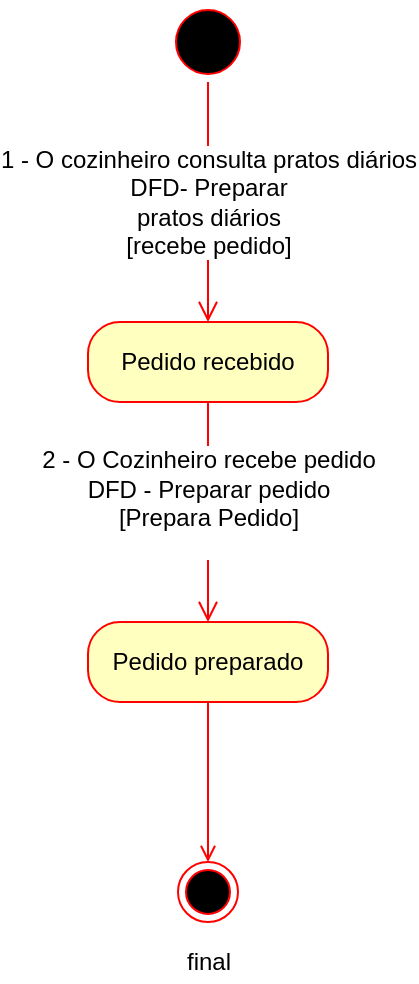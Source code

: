 <mxfile version="13.1.2" type="device"><diagram id="o-cvUVPA7tT5pMGQqmVr" name="Page-1"><mxGraphModel dx="868" dy="482" grid="1" gridSize="10" guides="1" tooltips="1" connect="1" arrows="1" fold="1" page="1" pageScale="1" pageWidth="827" pageHeight="1169" math="0" shadow="0"><root><mxCell id="0"/><mxCell id="1" parent="0"/><mxCell id="poQP72-ywd2An8qY4BWv-1" value="" style="ellipse;html=1;shape=endState;fillColor=#000000;strokeColor=#ff0000;" parent="1" vertex="1"><mxGeometry x="245" y="450" width="30" height="30" as="geometry"/></mxCell><mxCell id="poQP72-ywd2An8qY4BWv-2" value="" style="ellipse;html=1;shape=startState;fillColor=#000000;strokeColor=#ff0000;" parent="1" vertex="1"><mxGeometry x="240" y="20" width="40" height="40" as="geometry"/></mxCell><mxCell id="poQP72-ywd2An8qY4BWv-3" value="" style="edgeStyle=orthogonalEdgeStyle;html=1;verticalAlign=bottom;endArrow=open;endSize=8;strokeColor=#ff0000;" parent="1" source="poQP72-ywd2An8qY4BWv-2" edge="1"><mxGeometry relative="1" as="geometry"><mxPoint x="260" y="180" as="targetPoint"/><Array as="points"><mxPoint x="260" y="130"/></Array></mxGeometry></mxCell><mxCell id="poQP72-ywd2An8qY4BWv-4" value="1 -&amp;nbsp;O cozinheiro consulta pratos diários&lt;br&gt;DFD- Preparar&lt;br&gt;pratos diários&lt;br&gt;[recebe pedido]" style="text;html=1;align=center;verticalAlign=middle;resizable=0;points=[];labelBackgroundColor=#ffffff;" parent="poQP72-ywd2An8qY4BWv-3" vertex="1" connectable="0"><mxGeometry x="1" y="37" relative="1" as="geometry"><mxPoint x="-37" y="-60" as="offset"/></mxGeometry></mxCell><mxCell id="poQP72-ywd2An8qY4BWv-7" value="Pedido recebido" style="rounded=1;whiteSpace=wrap;html=1;arcSize=40;fontColor=#000000;fillColor=#ffffc0;strokeColor=#ff0000;" parent="1" vertex="1"><mxGeometry x="200" y="180" width="120" height="40" as="geometry"/></mxCell><mxCell id="S6fRlHmzqYonGvIQlu3k-4" style="edgeStyle=orthogonalEdgeStyle;rounded=0;orthogonalLoop=1;jettySize=auto;html=1;exitX=0.5;exitY=1;exitDx=0;exitDy=0;entryX=0.5;entryY=0;entryDx=0;entryDy=0;startArrow=none;startFill=0;strokeColor=#FF0000;endArrow=open;endFill=0;" edge="1" parent="1" source="poQP72-ywd2An8qY4BWv-8" target="poQP72-ywd2An8qY4BWv-1"><mxGeometry relative="1" as="geometry"/></mxCell><mxCell id="poQP72-ywd2An8qY4BWv-8" value="Pedido preparado" style="rounded=1;whiteSpace=wrap;html=1;arcSize=40;fontColor=#000000;fillColor=#ffffc0;strokeColor=#ff0000;" parent="1" vertex="1"><mxGeometry x="200" y="330" width="120" height="40" as="geometry"/></mxCell><mxCell id="poQP72-ywd2An8qY4BWv-9" value="" style="edgeStyle=orthogonalEdgeStyle;html=1;verticalAlign=bottom;endArrow=open;endSize=8;strokeColor=#ff0000;" parent="1" edge="1"><mxGeometry relative="1" as="geometry"><mxPoint x="260" y="330" as="targetPoint"/><mxPoint x="260" y="220" as="sourcePoint"/><Array as="points"><mxPoint x="260" y="220"/><mxPoint x="260" y="220"/></Array></mxGeometry></mxCell><mxCell id="poQP72-ywd2An8qY4BWv-15" value="2 -&amp;nbsp;O Cozinheiro recebe pedido&lt;br&gt;DFD - Preparar pedido&lt;br&gt;[Prepara Pedido]&lt;br&gt;&lt;div style=&quot;font-size: 11px&quot;&gt;&lt;br&gt;&lt;/div&gt;" style="text;html=1;align=center;verticalAlign=middle;resizable=0;points=[];labelBackgroundColor=#ffffff;" parent="1" vertex="1" connectable="0"><mxGeometry x="260" y="270.003" as="geometry"><mxPoint as="offset"/></mxGeometry></mxCell><mxCell id="S6fRlHmzqYonGvIQlu3k-3" value="final" style="text;html=1;align=center;verticalAlign=middle;resizable=0;points=[];autosize=1;" vertex="1" parent="1"><mxGeometry x="240" y="490" width="40" height="20" as="geometry"/></mxCell></root></mxGraphModel></diagram></mxfile>
